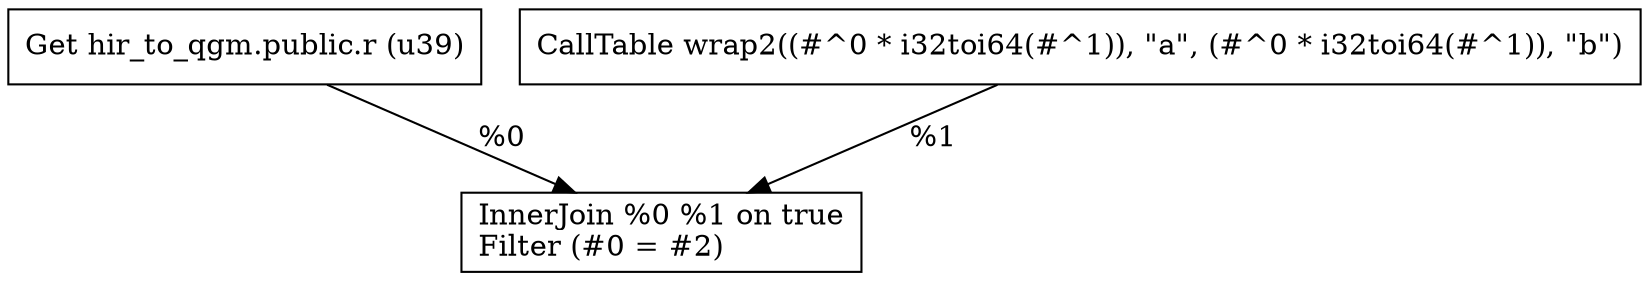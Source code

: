 digraph G {
    node0 [shape = record, label="Get hir_to_qgm.public.r (u39)\l"]
    node1 [shape = record, label="CallTable wrap2((#^0 * i32toi64(#^1)), \"a\", (#^0 * i32toi64(#^1)), \"b\")\l"]
    node2 [shape = record, label="InnerJoin %0 %1 on true\lFilter (#0 = #2)\l"]
    node1 -> node2 [label = "%1\l"]
    node0 -> node2 [label = "%0\l"]
}
